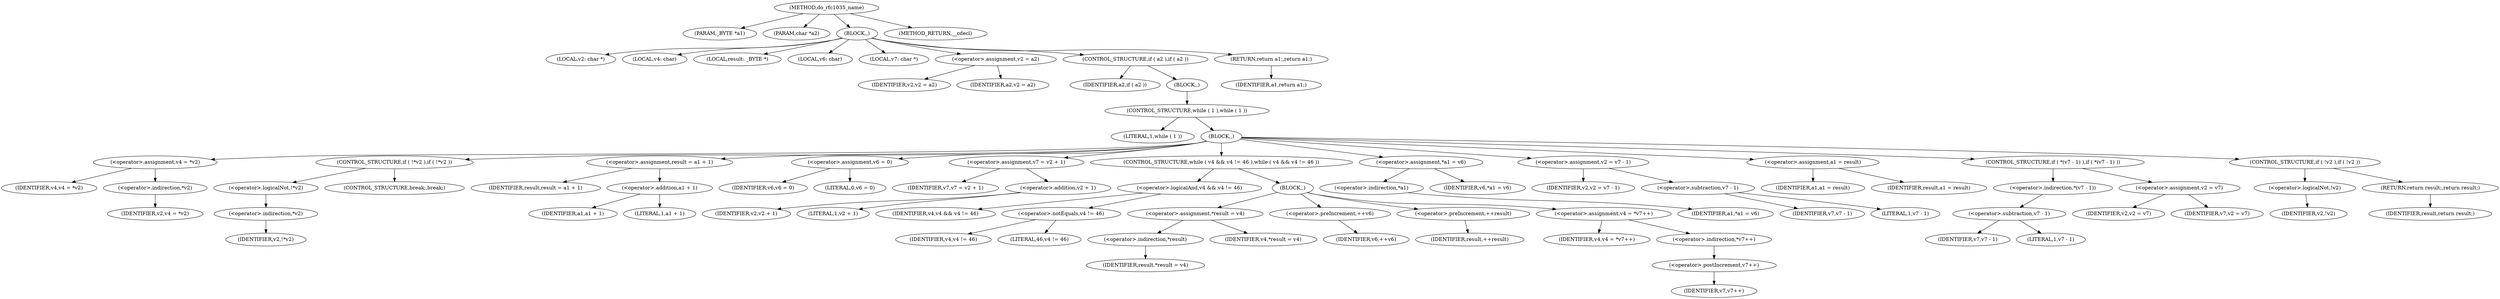 digraph do_rfc1035_name {  
"1000106" [label = "(METHOD,do_rfc1035_name)" ]
"1000107" [label = "(PARAM,_BYTE *a1)" ]
"1000108" [label = "(PARAM,char *a2)" ]
"1000109" [label = "(BLOCK,,)" ]
"1000110" [label = "(LOCAL,v2: char *)" ]
"1000111" [label = "(LOCAL,v4: char)" ]
"1000112" [label = "(LOCAL,result: _BYTE *)" ]
"1000113" [label = "(LOCAL,v6: char)" ]
"1000114" [label = "(LOCAL,v7: char *)" ]
"1000115" [label = "(<operator>.assignment,v2 = a2)" ]
"1000116" [label = "(IDENTIFIER,v2,v2 = a2)" ]
"1000117" [label = "(IDENTIFIER,a2,v2 = a2)" ]
"1000118" [label = "(CONTROL_STRUCTURE,if ( a2 ),if ( a2 ))" ]
"1000119" [label = "(IDENTIFIER,a2,if ( a2 ))" ]
"1000120" [label = "(BLOCK,,)" ]
"1000121" [label = "(CONTROL_STRUCTURE,while ( 1 ),while ( 1 ))" ]
"1000122" [label = "(LITERAL,1,while ( 1 ))" ]
"1000123" [label = "(BLOCK,,)" ]
"1000124" [label = "(<operator>.assignment,v4 = *v2)" ]
"1000125" [label = "(IDENTIFIER,v4,v4 = *v2)" ]
"1000126" [label = "(<operator>.indirection,*v2)" ]
"1000127" [label = "(IDENTIFIER,v2,v4 = *v2)" ]
"1000128" [label = "(CONTROL_STRUCTURE,if ( !*v2 ),if ( !*v2 ))" ]
"1000129" [label = "(<operator>.logicalNot,!*v2)" ]
"1000130" [label = "(<operator>.indirection,*v2)" ]
"1000131" [label = "(IDENTIFIER,v2,!*v2)" ]
"1000132" [label = "(CONTROL_STRUCTURE,break;,break;)" ]
"1000133" [label = "(<operator>.assignment,result = a1 + 1)" ]
"1000134" [label = "(IDENTIFIER,result,result = a1 + 1)" ]
"1000135" [label = "(<operator>.addition,a1 + 1)" ]
"1000136" [label = "(IDENTIFIER,a1,a1 + 1)" ]
"1000137" [label = "(LITERAL,1,a1 + 1)" ]
"1000138" [label = "(<operator>.assignment,v6 = 0)" ]
"1000139" [label = "(IDENTIFIER,v6,v6 = 0)" ]
"1000140" [label = "(LITERAL,0,v6 = 0)" ]
"1000141" [label = "(<operator>.assignment,v7 = v2 + 1)" ]
"1000142" [label = "(IDENTIFIER,v7,v7 = v2 + 1)" ]
"1000143" [label = "(<operator>.addition,v2 + 1)" ]
"1000144" [label = "(IDENTIFIER,v2,v2 + 1)" ]
"1000145" [label = "(LITERAL,1,v2 + 1)" ]
"1000146" [label = "(CONTROL_STRUCTURE,while ( v4 && v4 != 46 ),while ( v4 && v4 != 46 ))" ]
"1000147" [label = "(<operator>.logicalAnd,v4 && v4 != 46)" ]
"1000148" [label = "(IDENTIFIER,v4,v4 && v4 != 46)" ]
"1000149" [label = "(<operator>.notEquals,v4 != 46)" ]
"1000150" [label = "(IDENTIFIER,v4,v4 != 46)" ]
"1000151" [label = "(LITERAL,46,v4 != 46)" ]
"1000152" [label = "(BLOCK,,)" ]
"1000153" [label = "(<operator>.assignment,*result = v4)" ]
"1000154" [label = "(<operator>.indirection,*result)" ]
"1000155" [label = "(IDENTIFIER,result,*result = v4)" ]
"1000156" [label = "(IDENTIFIER,v4,*result = v4)" ]
"1000157" [label = "(<operator>.preIncrement,++v6)" ]
"1000158" [label = "(IDENTIFIER,v6,++v6)" ]
"1000159" [label = "(<operator>.preIncrement,++result)" ]
"1000160" [label = "(IDENTIFIER,result,++result)" ]
"1000161" [label = "(<operator>.assignment,v4 = *v7++)" ]
"1000162" [label = "(IDENTIFIER,v4,v4 = *v7++)" ]
"1000163" [label = "(<operator>.indirection,*v7++)" ]
"1000164" [label = "(<operator>.postIncrement,v7++)" ]
"1000165" [label = "(IDENTIFIER,v7,v7++)" ]
"1000166" [label = "(<operator>.assignment,*a1 = v6)" ]
"1000167" [label = "(<operator>.indirection,*a1)" ]
"1000168" [label = "(IDENTIFIER,a1,*a1 = v6)" ]
"1000169" [label = "(IDENTIFIER,v6,*a1 = v6)" ]
"1000170" [label = "(<operator>.assignment,v2 = v7 - 1)" ]
"1000171" [label = "(IDENTIFIER,v2,v2 = v7 - 1)" ]
"1000172" [label = "(<operator>.subtraction,v7 - 1)" ]
"1000173" [label = "(IDENTIFIER,v7,v7 - 1)" ]
"1000174" [label = "(LITERAL,1,v7 - 1)" ]
"1000175" [label = "(<operator>.assignment,a1 = result)" ]
"1000176" [label = "(IDENTIFIER,a1,a1 = result)" ]
"1000177" [label = "(IDENTIFIER,result,a1 = result)" ]
"1000178" [label = "(CONTROL_STRUCTURE,if ( *(v7 - 1) ),if ( *(v7 - 1) ))" ]
"1000179" [label = "(<operator>.indirection,*(v7 - 1))" ]
"1000180" [label = "(<operator>.subtraction,v7 - 1)" ]
"1000181" [label = "(IDENTIFIER,v7,v7 - 1)" ]
"1000182" [label = "(LITERAL,1,v7 - 1)" ]
"1000183" [label = "(<operator>.assignment,v2 = v7)" ]
"1000184" [label = "(IDENTIFIER,v2,v2 = v7)" ]
"1000185" [label = "(IDENTIFIER,v7,v2 = v7)" ]
"1000186" [label = "(CONTROL_STRUCTURE,if ( !v2 ),if ( !v2 ))" ]
"1000187" [label = "(<operator>.logicalNot,!v2)" ]
"1000188" [label = "(IDENTIFIER,v2,!v2)" ]
"1000189" [label = "(RETURN,return result;,return result;)" ]
"1000190" [label = "(IDENTIFIER,result,return result;)" ]
"1000191" [label = "(RETURN,return a1;,return a1;)" ]
"1000192" [label = "(IDENTIFIER,a1,return a1;)" ]
"1000193" [label = "(METHOD_RETURN,__cdecl)" ]
  "1000106" -> "1000107" 
  "1000106" -> "1000108" 
  "1000106" -> "1000109" 
  "1000106" -> "1000193" 
  "1000109" -> "1000110" 
  "1000109" -> "1000111" 
  "1000109" -> "1000112" 
  "1000109" -> "1000113" 
  "1000109" -> "1000114" 
  "1000109" -> "1000115" 
  "1000109" -> "1000118" 
  "1000109" -> "1000191" 
  "1000115" -> "1000116" 
  "1000115" -> "1000117" 
  "1000118" -> "1000119" 
  "1000118" -> "1000120" 
  "1000120" -> "1000121" 
  "1000121" -> "1000122" 
  "1000121" -> "1000123" 
  "1000123" -> "1000124" 
  "1000123" -> "1000128" 
  "1000123" -> "1000133" 
  "1000123" -> "1000138" 
  "1000123" -> "1000141" 
  "1000123" -> "1000146" 
  "1000123" -> "1000166" 
  "1000123" -> "1000170" 
  "1000123" -> "1000175" 
  "1000123" -> "1000178" 
  "1000123" -> "1000186" 
  "1000124" -> "1000125" 
  "1000124" -> "1000126" 
  "1000126" -> "1000127" 
  "1000128" -> "1000129" 
  "1000128" -> "1000132" 
  "1000129" -> "1000130" 
  "1000130" -> "1000131" 
  "1000133" -> "1000134" 
  "1000133" -> "1000135" 
  "1000135" -> "1000136" 
  "1000135" -> "1000137" 
  "1000138" -> "1000139" 
  "1000138" -> "1000140" 
  "1000141" -> "1000142" 
  "1000141" -> "1000143" 
  "1000143" -> "1000144" 
  "1000143" -> "1000145" 
  "1000146" -> "1000147" 
  "1000146" -> "1000152" 
  "1000147" -> "1000148" 
  "1000147" -> "1000149" 
  "1000149" -> "1000150" 
  "1000149" -> "1000151" 
  "1000152" -> "1000153" 
  "1000152" -> "1000157" 
  "1000152" -> "1000159" 
  "1000152" -> "1000161" 
  "1000153" -> "1000154" 
  "1000153" -> "1000156" 
  "1000154" -> "1000155" 
  "1000157" -> "1000158" 
  "1000159" -> "1000160" 
  "1000161" -> "1000162" 
  "1000161" -> "1000163" 
  "1000163" -> "1000164" 
  "1000164" -> "1000165" 
  "1000166" -> "1000167" 
  "1000166" -> "1000169" 
  "1000167" -> "1000168" 
  "1000170" -> "1000171" 
  "1000170" -> "1000172" 
  "1000172" -> "1000173" 
  "1000172" -> "1000174" 
  "1000175" -> "1000176" 
  "1000175" -> "1000177" 
  "1000178" -> "1000179" 
  "1000178" -> "1000183" 
  "1000179" -> "1000180" 
  "1000180" -> "1000181" 
  "1000180" -> "1000182" 
  "1000183" -> "1000184" 
  "1000183" -> "1000185" 
  "1000186" -> "1000187" 
  "1000186" -> "1000189" 
  "1000187" -> "1000188" 
  "1000189" -> "1000190" 
  "1000191" -> "1000192" 
}
